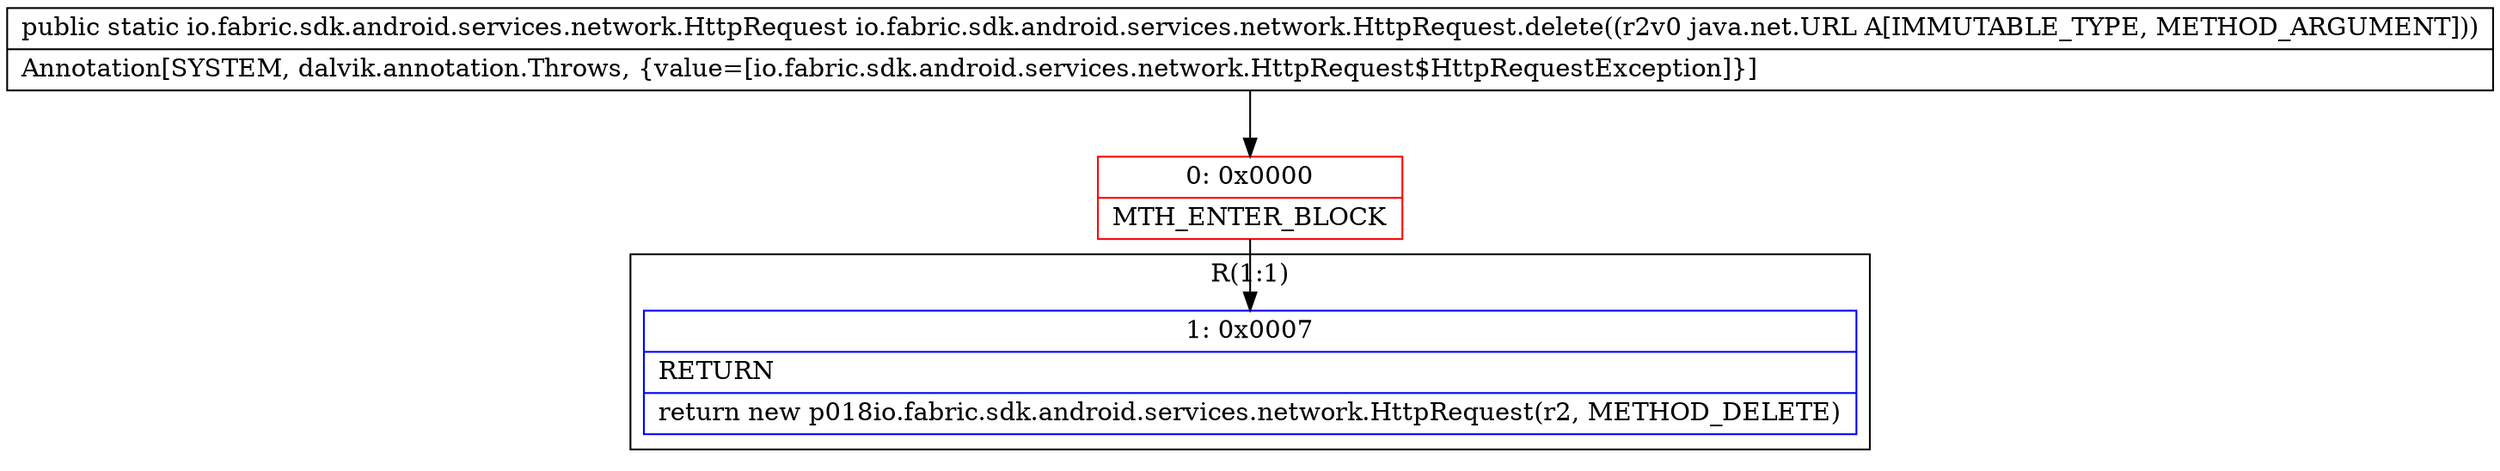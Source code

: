 digraph "CFG forio.fabric.sdk.android.services.network.HttpRequest.delete(Ljava\/net\/URL;)Lio\/fabric\/sdk\/android\/services\/network\/HttpRequest;" {
subgraph cluster_Region_715945977 {
label = "R(1:1)";
node [shape=record,color=blue];
Node_1 [shape=record,label="{1\:\ 0x0007|RETURN\l|return new p018io.fabric.sdk.android.services.network.HttpRequest(r2, METHOD_DELETE)\l}"];
}
Node_0 [shape=record,color=red,label="{0\:\ 0x0000|MTH_ENTER_BLOCK\l}"];
MethodNode[shape=record,label="{public static io.fabric.sdk.android.services.network.HttpRequest io.fabric.sdk.android.services.network.HttpRequest.delete((r2v0 java.net.URL A[IMMUTABLE_TYPE, METHOD_ARGUMENT]))  | Annotation[SYSTEM, dalvik.annotation.Throws, \{value=[io.fabric.sdk.android.services.network.HttpRequest$HttpRequestException]\}]\l}"];
MethodNode -> Node_0;
Node_0 -> Node_1;
}

